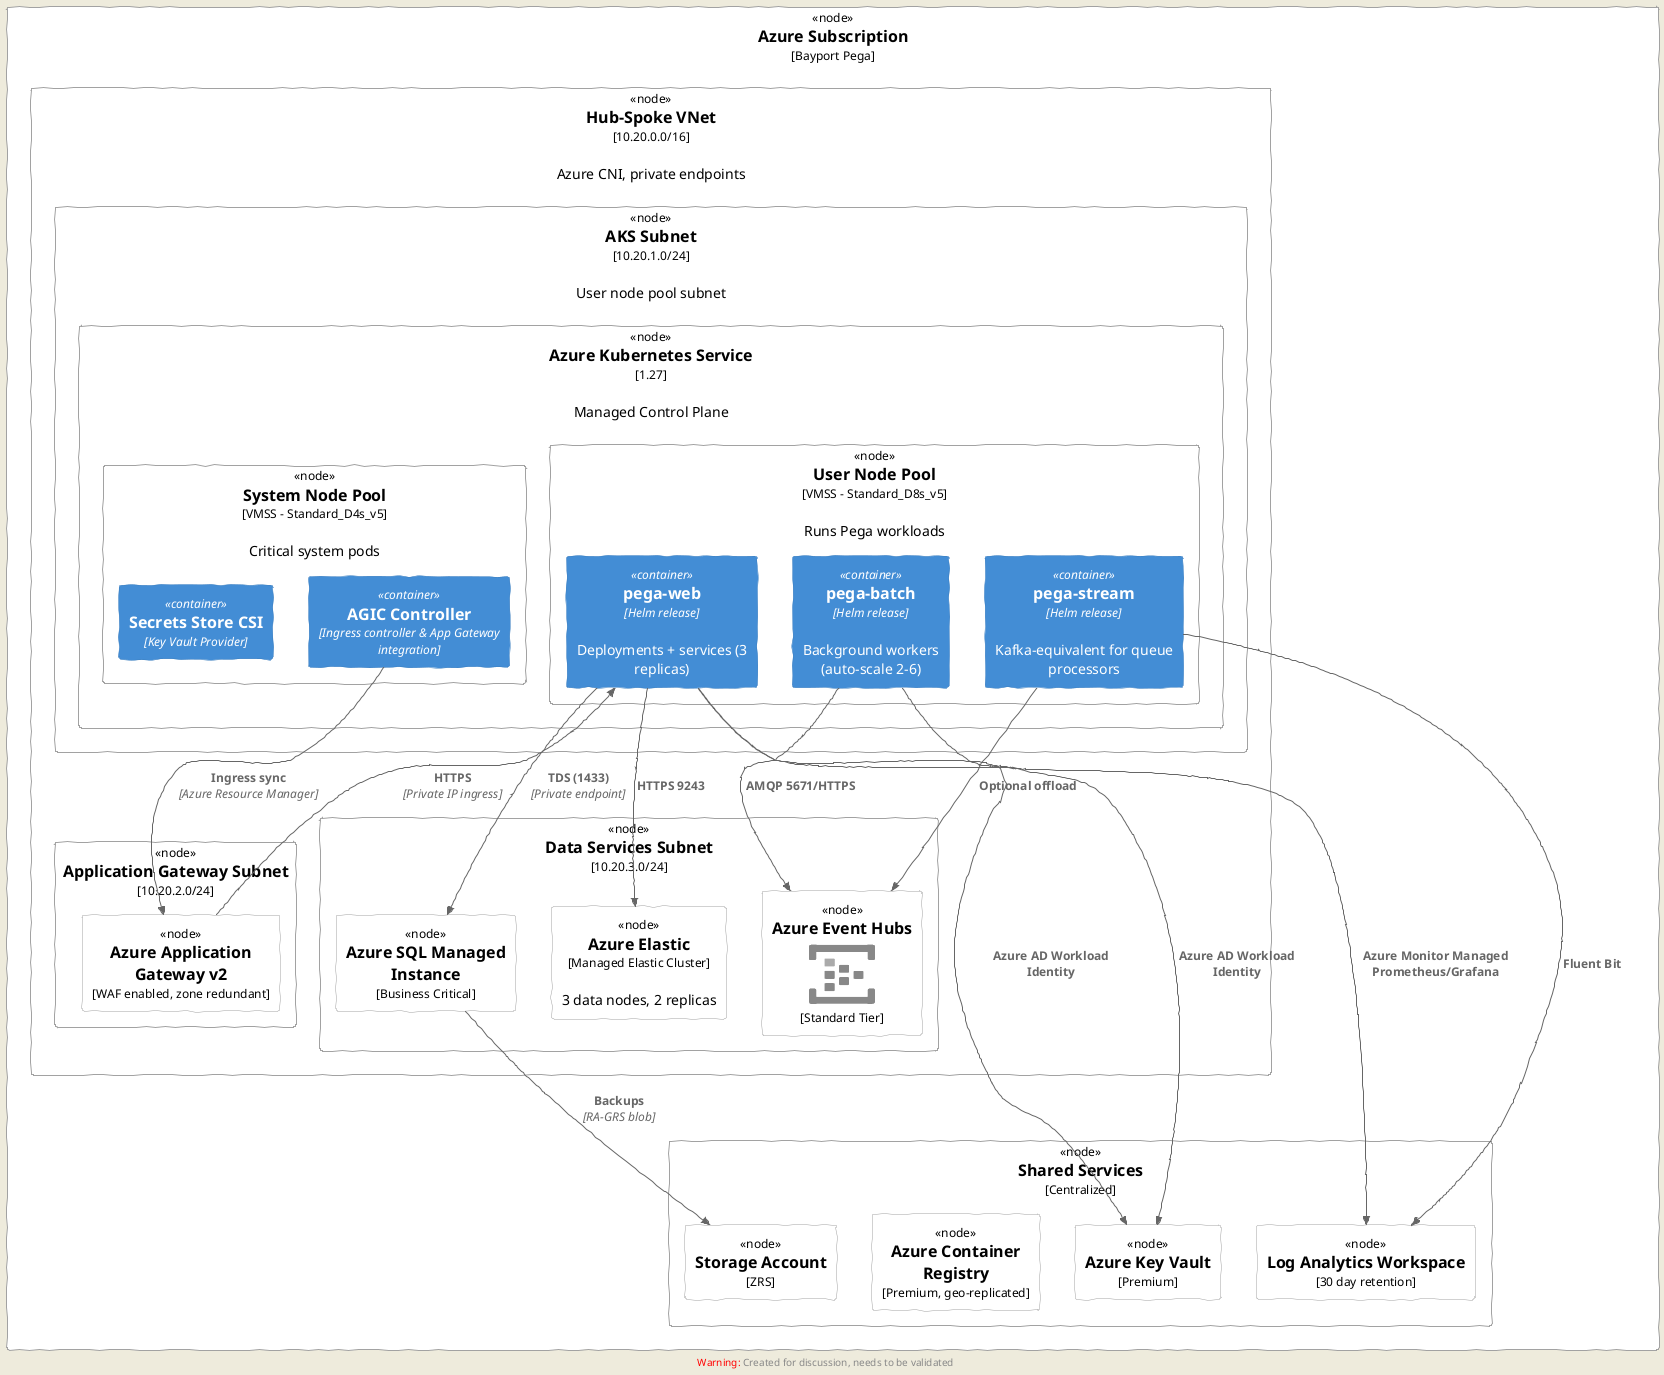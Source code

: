 @startuml
!include <azure/AzureCommon>
!include <azure/Analytics/AzureEventHub>
!include <C4/C4_Deployment>

LAYOUT_AS_SKETCH()

Deployment_Node(tenant, "Azure Subscription", "Bayport Pega") {
  Deployment_Node(vnet, "Hub-Spoke VNet", "10.20.0.0/16", "Azure CNI, private endpoints") {
    Deployment_Node(subnetAks, "AKS Subnet", "10.20.1.0/24", "User node pool subnet") {
      Deployment_Node(aks, "Azure Kubernetes Service", "1.27", "Managed Control Plane") {
        Deployment_Node(nodePoolSys, "System Node Pool", "VMSS - Standard_D4s_v5", "Critical system pods") {
          Container(agic, "AGIC Controller", "Ingress controller & App Gateway integration")
          Container(csiSecrets, "Secrets Store CSI", "Key Vault Provider")
        }
        Deployment_Node(nodePoolUser, "User Node Pool", "VMSS - Standard_D8s_v5", "Runs Pega workloads") {
          Container(pegaWeb, "pega-web", "Helm release", "Deployments + services (3 replicas)")
          Container(pegaBatch, "pega-batch", "Helm release", "Background workers (auto-scale 2-6)")
          Container(pegaStream, "pega-stream", "Helm release", "Kafka-equivalent for queue processors")
        }
      }
    }
    Deployment_Node(subnetAppGw, "Application Gateway Subnet", "10.20.2.0/24") {
      Node(appGateway, "Azure Application Gateway v2", "WAF enabled, zone redundant")
    }
    Deployment_Node(subnetData, "Data Services Subnet", "10.20.3.0/24") {
      Node(sqlMi, "Azure SQL Managed Instance", "Business Critical")
      Node(elastic, "Azure Elastic", "Managed Elastic Cluster", "3 data nodes, 2 replicas")
      Node(eventHub, "Azure Event Hubs <$AzureEventHub>", "Standard Tier")
    }
  }
  Deployment_Node(hubServices, "Shared Services", "Centralized") {
    Node(keyVault, "Azure Key Vault", "Premium")
    Node(logAnalytics, "Log Analytics Workspace", "30 day retention")
    Node(containerRegistry, "Azure Container Registry", "Premium, geo-replicated")
    Node(storageAccount, "Storage Account", "ZRS")
  }
}

Rel(agic, appGateway, "Ingress sync", "Azure Resource Manager")
Rel(appGateway, pegaWeb, "HTTPS", "Private IP ingress")
Rel(pegaWeb, sqlMi, "TDS (1433)", "Private endpoint")
Rel(pegaWeb, elastic, "HTTPS 9243")
Rel(pegaBatch, eventHub, "AMQP 5671/HTTPS")
Rel(pegaStream, eventHub, "Optional offload")
Rel(pegaWeb, keyVault, "Azure AD Workload Identity")
Rel(pegaBatch, keyVault, "Azure AD Workload Identity")
Rel(pegaStream, logAnalytics, "Fluent Bit")
Rel(pegaWeb, logAnalytics, "Azure Monitor Managed Prometheus/Grafana")
Rel(sqlMi, storageAccount, "Backups", "RA-GRS blob")
@enduml
